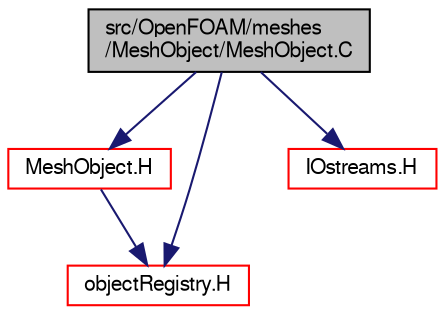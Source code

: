 digraph "src/OpenFOAM/meshes/MeshObject/MeshObject.C"
{
  bgcolor="transparent";
  edge [fontname="FreeSans",fontsize="10",labelfontname="FreeSans",labelfontsize="10"];
  node [fontname="FreeSans",fontsize="10",shape=record];
  Node0 [label="src/OpenFOAM/meshes\l/MeshObject/MeshObject.C",height=0.2,width=0.4,color="black", fillcolor="grey75", style="filled", fontcolor="black"];
  Node0 -> Node1 [color="midnightblue",fontsize="10",style="solid",fontname="FreeSans"];
  Node1 [label="MeshObject.H",height=0.2,width=0.4,color="red",URL="$a11174.html"];
  Node1 -> Node69 [color="midnightblue",fontsize="10",style="solid",fontname="FreeSans"];
  Node69 [label="objectRegistry.H",height=0.2,width=0.4,color="red",URL="$a09242.html"];
  Node0 -> Node69 [color="midnightblue",fontsize="10",style="solid",fontname="FreeSans"];
  Node0 -> Node75 [color="midnightblue",fontsize="10",style="solid",fontname="FreeSans"];
  Node75 [label="IOstreams.H",height=0.2,width=0.4,color="red",URL="$a09104.html",tooltip="Useful combination of include files which define Sin, Sout and Serr and the use of IO streams general..."];
}
